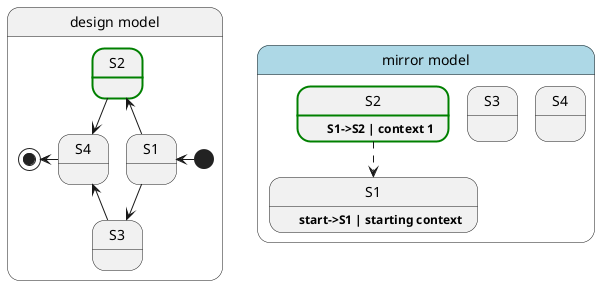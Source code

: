 @startuml
state "design model" as designedmodel {
    state S1 
    state S2 ##[bold]green
    state S3 
    state S4 


    [*] -left-> S1
    S1 -up-> S2
    S1 -down-> S3
    S2 -down-> S4
    S3 -up-> S4
    S4 -left-> [*]
}

state "mirror model" as mirror#lightblue{
    state "S1" as MS1 : \t**start->S1 | starting context**
    state "S2" as MS2 ##[bold]green : \t**S1->S2 | context 1** 
    state "S3" as MS3 : \t
    state "S4" as MS4 : \t
    MS2 -down[dashed]-> MS1
}


@enduml